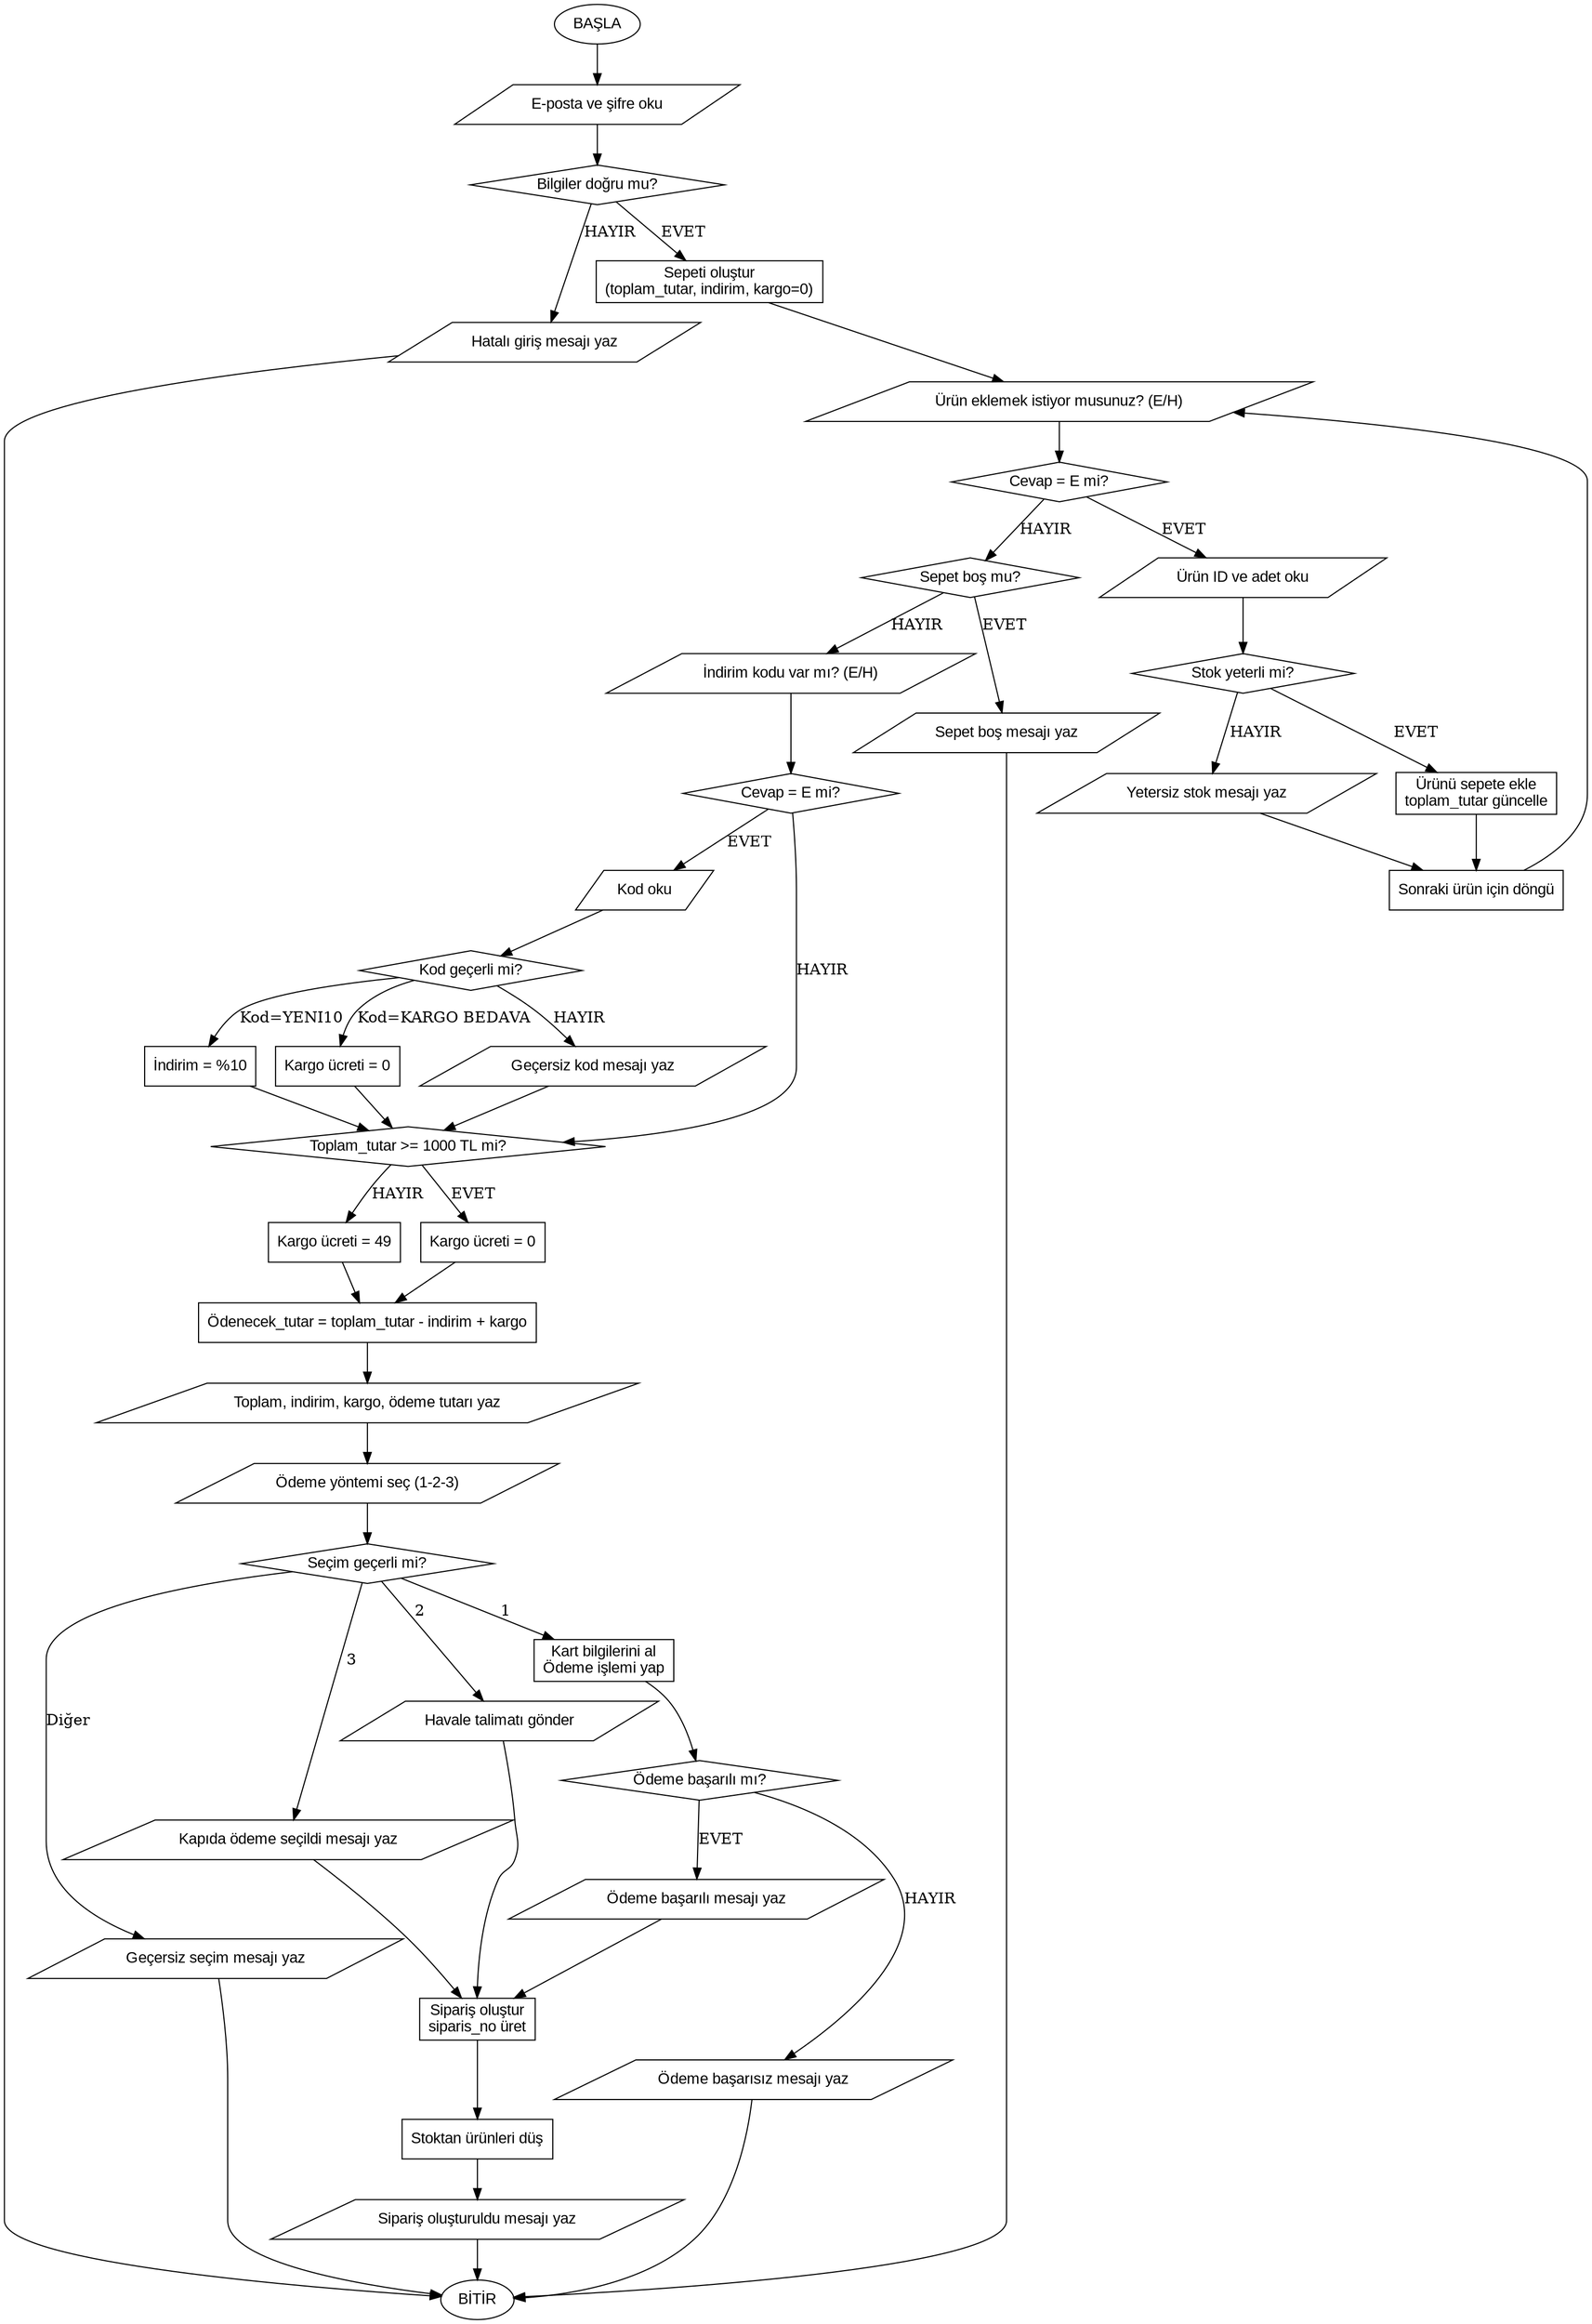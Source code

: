 digraph E_Ticaret_Sistemi {
    rankdir=TB;
    node [fontname="Arial"];

    // Düğüm şekilleri
    basla [shape=oval, label="BAŞLA"];
    giris [shape=parallelogram, label="E-posta ve şifre oku"];
    giris_kontrol [shape=diamond, label="Bilgiler doğru mu?"];
    giris_hata [shape=parallelogram, label="Hatalı giriş mesajı yaz"];
    sepet_olustur [shape=box, label="Sepeti oluştur\n(toplam_tutar, indirim, kargo=0)"];

    urun_ekleme_soru [shape=parallelogram, label="Ürün eklemek istiyor musunuz? (E/H)"];
    urun_ekleme_kontrol [shape=diamond, label="Cevap = E mi?"];
    urun_id_giris [shape=parallelogram, label="Ürün ID ve adet oku"];
    stok_kontrol [shape=diamond, label="Stok yeterli mi?"];
    stok_yetersiz [shape=parallelogram, label="Yetersiz stok mesajı yaz"];
    urun_ekle [shape=box, label="Ürünü sepete ekle\ntoplam_tutar güncelle"];
    urun_dongu_devam [shape=box, label="Sonraki ürün için döngü"];

    sepet_kontrol [shape=diamond, label="Sepet boş mu?"];
    sepet_bos [shape=parallelogram, label="Sepet boş mesajı yaz"];

    indirim_soru [shape=parallelogram, label="İndirim kodu var mı? (E/H)"];
    indirim_kontrol [shape=diamond, label="Cevap = E mi?"];
    kod_giris [shape=parallelogram, label="Kod oku"];
    kod_dogrulama [shape=diamond, label="Kod geçerli mi?"];
    kod_yeni10 [shape=box, label="İndirim = %10"];
    kod_kargo [shape=box, label="Kargo ücreti = 0"];
    kod_gecersiz [shape=parallelogram, label="Geçersiz kod mesajı yaz"];

    kargo_kontrol [shape=diamond, label="Toplam_tutar >= 1000 TL mi?"];
    kargo_ucretsiz [shape=box, label="Kargo ücreti = 0"];
    kargo_49 [shape=box, label="Kargo ücreti = 49"];

    toplam_hesap [shape=box, label="Ödenecek_tutar = toplam_tutar - indirim + kargo"];
    toplam_yaz [shape=parallelogram, label="Toplam, indirim, kargo, ödeme tutarı yaz"];

    odeme_yontem [shape=parallelogram, label="Ödeme yöntemi seç (1-2-3)"];
    odeme_kontrol [shape=diamond, label="Seçim geçerli mi?"];
    kredi_karti [shape=box, label="Kart bilgilerini al\nÖdeme işlemi yap"];
    odeme_dogrulama [shape=diamond, label="Ödeme başarılı mı?"];
    odeme_basarili [shape=parallelogram, label="Ödeme başarılı mesajı yaz"];
    odeme_basarisiz [shape=parallelogram, label="Ödeme başarısız mesajı yaz"];

    havale [shape=parallelogram, label="Havale talimatı gönder"];
    kapida [shape=parallelogram, label="Kapıda ödeme seçildi mesajı yaz"];
    gecersiz_secim [shape=parallelogram, label="Geçersiz seçim mesajı yaz"];

    siparis_olustur [shape=box, label="Sipariş oluştur\nsiparis_no üret"];
    stok_guncelle [shape=box, label="Stoktan ürünleri düş"];
    siparis_mesaj [shape=parallelogram, label="Sipariş oluşturuldu mesajı yaz"];
    bitir [shape=oval, label="BİTİR"];

    // Bağlantılar
    basla -> giris;
    giris -> giris_kontrol;
    giris_kontrol -> sepet_olustur [label="EVET"];
    giris_kontrol -> giris_hata [label="HAYIR"];
    giris_hata -> bitir;

    sepet_olustur -> urun_ekleme_soru;
    urun_ekleme_soru -> urun_ekleme_kontrol;
    urun_ekleme_kontrol -> urun_id_giris [label="EVET"];
    urun_ekleme_kontrol -> sepet_kontrol [label="HAYIR"];

    urun_id_giris -> stok_kontrol;
    stok_kontrol -> urun_ekle [label="EVET"];
    stok_kontrol -> stok_yetersiz [label="HAYIR"];
    stok_yetersiz -> urun_dongu_devam;
    urun_ekle -> urun_dongu_devam;
    urun_dongu_devam -> urun_ekleme_soru;

    sepet_kontrol -> sepet_bos [label="EVET"];
    sepet_kontrol -> indirim_soru [label="HAYIR"];
    sepet_bos -> bitir;

    indirim_soru -> indirim_kontrol;
    indirim_kontrol -> kod_giris [label="EVET"];
    indirim_kontrol -> kargo_kontrol [label="HAYIR"];

    kod_giris -> kod_dogrulama;
    kod_dogrulama -> kod_yeni10 [label="Kod=YENI10"];
    kod_dogrulama -> kod_kargo [label="Kod=KARGO BEDAVA"];
    kod_dogrulama -> kod_gecersiz [label="HAYIR"];
    kod_yeni10 -> kargo_kontrol;
    kod_kargo -> kargo_kontrol;
    kod_gecersiz -> kargo_kontrol;

    kargo_kontrol -> kargo_ucretsiz [label="EVET"];
    kargo_kontrol -> kargo_49 [label="HAYIR"];
    kargo_ucretsiz -> toplam_hesap;
    kargo_49 -> toplam_hesap;

    toplam_hesap -> toplam_yaz;
    toplam_yaz -> odeme_yontem;
    odeme_yontem -> odeme_kontrol;

    odeme_kontrol -> kredi_karti [label="1"];
    odeme_kontrol -> havale [label="2"];
    odeme_kontrol -> kapida [label="3"];
    odeme_kontrol -> gecersiz_secim [label="Diğer"];
    gecersiz_secim -> bitir;

    kredi_karti -> odeme_dogrulama;
    odeme_dogrulama -> odeme_basarili [label="EVET"];
    odeme_dogrulama -> odeme_basarisiz [label="HAYIR"];
    odeme_basarisiz -> bitir;

    odeme_basarili -> siparis_olustur;
    havale -> siparis_olustur;
    kapida -> siparis_olustur;

    siparis_olustur -> stok_guncelle;
    stok_guncelle -> siparis_mesaj;
    siparis_mesaj -> bitir;
}
